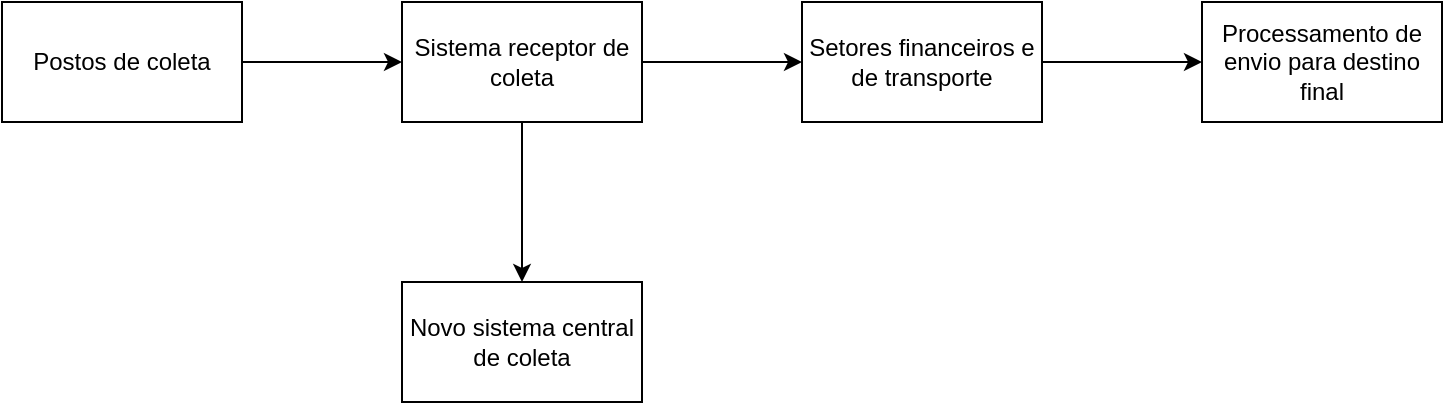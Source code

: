 <mxfile version="22.0.6" type="device">
  <diagram name="Página-1" id="J64fChIc1W2cKbYLkw0t">
    <mxGraphModel dx="1050" dy="566" grid="1" gridSize="10" guides="1" tooltips="1" connect="1" arrows="1" fold="1" page="1" pageScale="1" pageWidth="827" pageHeight="1169" math="0" shadow="0">
      <root>
        <mxCell id="0" />
        <mxCell id="1" parent="0" />
        <mxCell id="vTrCp4j0YOVM_Q1QHNgN-3" value="" style="edgeStyle=orthogonalEdgeStyle;rounded=0;orthogonalLoop=1;jettySize=auto;html=1;" edge="1" parent="1" source="vTrCp4j0YOVM_Q1QHNgN-1" target="vTrCp4j0YOVM_Q1QHNgN-2">
          <mxGeometry relative="1" as="geometry" />
        </mxCell>
        <mxCell id="vTrCp4j0YOVM_Q1QHNgN-1" value="Postos de coleta" style="rounded=0;whiteSpace=wrap;html=1;" vertex="1" parent="1">
          <mxGeometry x="50" y="230" width="120" height="60" as="geometry" />
        </mxCell>
        <mxCell id="vTrCp4j0YOVM_Q1QHNgN-5" value="" style="edgeStyle=orthogonalEdgeStyle;rounded=0;orthogonalLoop=1;jettySize=auto;html=1;" edge="1" parent="1" source="vTrCp4j0YOVM_Q1QHNgN-2" target="vTrCp4j0YOVM_Q1QHNgN-4">
          <mxGeometry relative="1" as="geometry" />
        </mxCell>
        <mxCell id="vTrCp4j0YOVM_Q1QHNgN-9" value="" style="edgeStyle=orthogonalEdgeStyle;rounded=0;orthogonalLoop=1;jettySize=auto;html=1;" edge="1" parent="1" source="vTrCp4j0YOVM_Q1QHNgN-2" target="vTrCp4j0YOVM_Q1QHNgN-8">
          <mxGeometry relative="1" as="geometry" />
        </mxCell>
        <mxCell id="vTrCp4j0YOVM_Q1QHNgN-2" value="Sistema receptor de coleta" style="rounded=0;whiteSpace=wrap;html=1;" vertex="1" parent="1">
          <mxGeometry x="250" y="230" width="120" height="60" as="geometry" />
        </mxCell>
        <mxCell id="vTrCp4j0YOVM_Q1QHNgN-7" value="" style="edgeStyle=orthogonalEdgeStyle;rounded=0;orthogonalLoop=1;jettySize=auto;html=1;" edge="1" parent="1" source="vTrCp4j0YOVM_Q1QHNgN-4" target="vTrCp4j0YOVM_Q1QHNgN-6">
          <mxGeometry relative="1" as="geometry" />
        </mxCell>
        <mxCell id="vTrCp4j0YOVM_Q1QHNgN-4" value="Setores financeiros e de transporte" style="rounded=0;whiteSpace=wrap;html=1;" vertex="1" parent="1">
          <mxGeometry x="450" y="230" width="120" height="60" as="geometry" />
        </mxCell>
        <mxCell id="vTrCp4j0YOVM_Q1QHNgN-6" value="Processamento de envio para destino final" style="rounded=0;whiteSpace=wrap;html=1;" vertex="1" parent="1">
          <mxGeometry x="650" y="230" width="120" height="60" as="geometry" />
        </mxCell>
        <mxCell id="vTrCp4j0YOVM_Q1QHNgN-8" value="Novo sistema central de coleta" style="rounded=0;whiteSpace=wrap;html=1;" vertex="1" parent="1">
          <mxGeometry x="250" y="370" width="120" height="60" as="geometry" />
        </mxCell>
      </root>
    </mxGraphModel>
  </diagram>
</mxfile>
